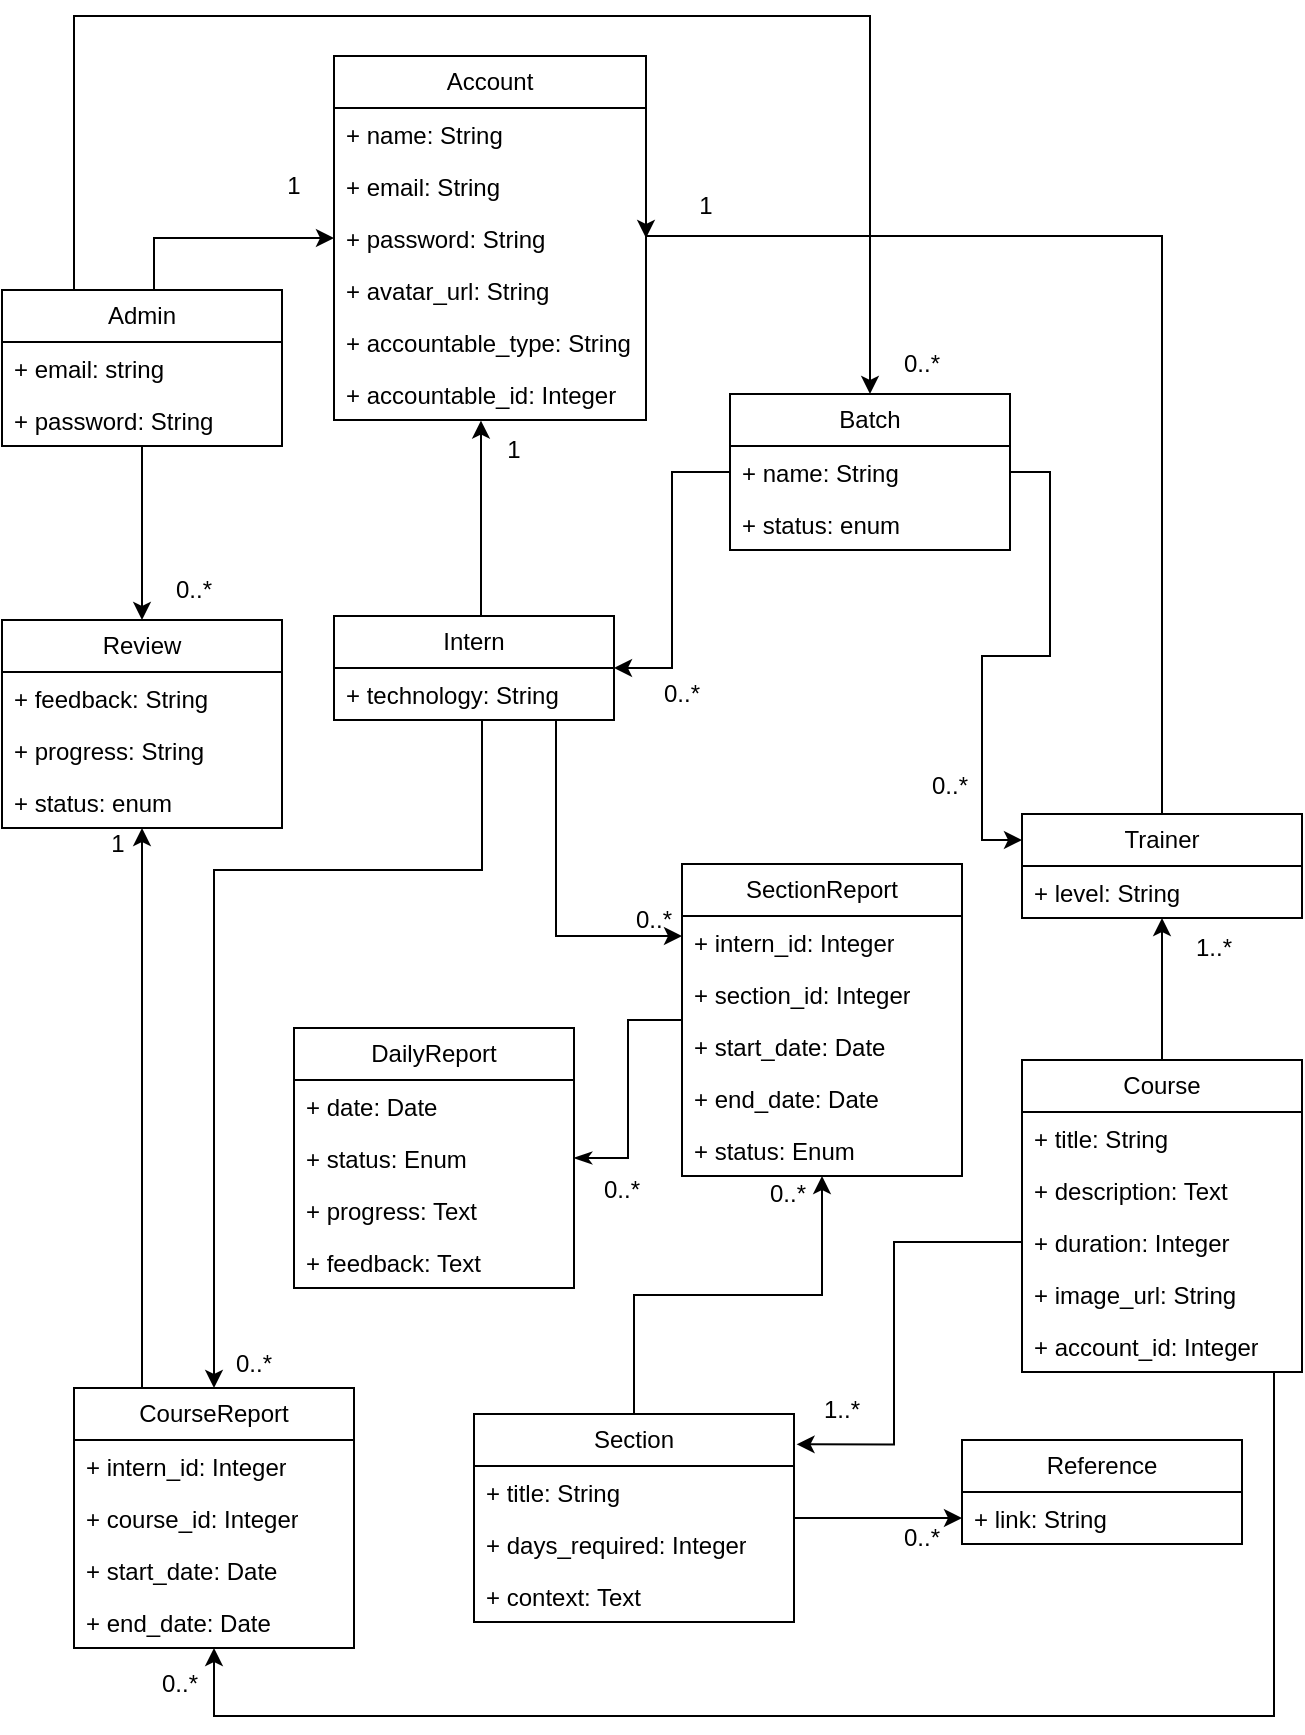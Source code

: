 <mxfile version="21.1.2" type="device">
  <diagram id="C5RBs43oDa-KdzZeNtuy" name="Page-1">
    <mxGraphModel dx="1122" dy="1930" grid="1" gridSize="10" guides="1" tooltips="1" connect="1" arrows="1" fold="1" page="1" pageScale="1" pageWidth="827" pageHeight="1169" math="0" shadow="0">
      <root>
        <mxCell id="WIyWlLk6GJQsqaUBKTNV-0" />
        <mxCell id="WIyWlLk6GJQsqaUBKTNV-1" parent="WIyWlLk6GJQsqaUBKTNV-0" />
        <mxCell id="bo-UDaoQowbquBdlkFqw-72" style="edgeStyle=orthogonalEdgeStyle;rounded=0;orthogonalLoop=1;jettySize=auto;html=1;entryX=0.471;entryY=1.013;entryDx=0;entryDy=0;entryPerimeter=0;" parent="WIyWlLk6GJQsqaUBKTNV-1" source="bo-UDaoQowbquBdlkFqw-0" target="bo-UDaoQowbquBdlkFqw-66" edge="1">
          <mxGeometry relative="1" as="geometry">
            <Array as="points">
              <mxPoint x="313" y="-828" />
            </Array>
          </mxGeometry>
        </mxCell>
        <mxCell id="bo-UDaoQowbquBdlkFqw-0" value="Intern" style="swimlane;fontStyle=0;childLayout=stackLayout;horizontal=1;startSize=26;fillColor=none;horizontalStack=0;resizeParent=1;resizeParentMax=0;resizeLast=0;collapsible=1;marginBottom=0;whiteSpace=wrap;html=1;" parent="WIyWlLk6GJQsqaUBKTNV-1" vertex="1">
          <mxGeometry x="240" y="-730" width="140" height="52" as="geometry" />
        </mxCell>
        <mxCell id="bo-UDaoQowbquBdlkFqw-70" value="+ technology: String" style="text;strokeColor=none;fillColor=none;align=left;verticalAlign=top;spacingLeft=4;spacingRight=4;overflow=hidden;rotatable=0;points=[[0,0.5],[1,0.5]];portConstraint=eastwest;whiteSpace=wrap;html=1;" parent="bo-UDaoQowbquBdlkFqw-0" vertex="1">
          <mxGeometry y="26" width="140" height="26" as="geometry" />
        </mxCell>
        <mxCell id="bo-UDaoQowbquBdlkFqw-58" style="edgeStyle=orthogonalEdgeStyle;rounded=0;orthogonalLoop=1;jettySize=auto;html=1;entryX=1.008;entryY=0.146;entryDx=0;entryDy=0;exitX=0;exitY=0.5;exitDx=0;exitDy=0;entryPerimeter=0;" parent="WIyWlLk6GJQsqaUBKTNV-1" source="bo-UDaoQowbquBdlkFqw-8" target="bo-UDaoQowbquBdlkFqw-10" edge="1">
          <mxGeometry relative="1" as="geometry">
            <Array as="points">
              <mxPoint x="520" y="-417" />
              <mxPoint x="520" y="-316" />
            </Array>
          </mxGeometry>
        </mxCell>
        <mxCell id="bo-UDaoQowbquBdlkFqw-6" value="Course" style="swimlane;fontStyle=0;childLayout=stackLayout;horizontal=1;startSize=26;fillColor=none;horizontalStack=0;resizeParent=1;resizeParentMax=0;resizeLast=0;collapsible=1;marginBottom=0;whiteSpace=wrap;html=1;" parent="WIyWlLk6GJQsqaUBKTNV-1" vertex="1">
          <mxGeometry x="584" y="-508" width="140" height="156" as="geometry" />
        </mxCell>
        <mxCell id="bo-UDaoQowbquBdlkFqw-7" value="+ title: String" style="text;strokeColor=none;fillColor=none;align=left;verticalAlign=top;spacingLeft=4;spacingRight=4;overflow=hidden;rotatable=0;points=[[0,0.5],[1,0.5]];portConstraint=eastwest;whiteSpace=wrap;html=1;" parent="bo-UDaoQowbquBdlkFqw-6" vertex="1">
          <mxGeometry y="26" width="140" height="26" as="geometry" />
        </mxCell>
        <mxCell id="bo-UDaoQowbquBdlkFqw-49" value="+ description: Text" style="text;strokeColor=none;fillColor=none;align=left;verticalAlign=top;spacingLeft=4;spacingRight=4;overflow=hidden;rotatable=0;points=[[0,0.5],[1,0.5]];portConstraint=eastwest;whiteSpace=wrap;html=1;" parent="bo-UDaoQowbquBdlkFqw-6" vertex="1">
          <mxGeometry y="52" width="140" height="26" as="geometry" />
        </mxCell>
        <mxCell id="bo-UDaoQowbquBdlkFqw-8" value="+ duration: Integer" style="text;strokeColor=none;fillColor=none;align=left;verticalAlign=top;spacingLeft=4;spacingRight=4;overflow=hidden;rotatable=0;points=[[0,0.5],[1,0.5]];portConstraint=eastwest;whiteSpace=wrap;html=1;" parent="bo-UDaoQowbquBdlkFqw-6" vertex="1">
          <mxGeometry y="78" width="140" height="26" as="geometry" />
        </mxCell>
        <mxCell id="FfP8_EDP1E1twKm_tQtL-0" value="+ image_url: String" style="text;strokeColor=none;fillColor=none;align=left;verticalAlign=top;spacingLeft=4;spacingRight=4;overflow=hidden;rotatable=0;points=[[0,0.5],[1,0.5]];portConstraint=eastwest;whiteSpace=wrap;html=1;" parent="bo-UDaoQowbquBdlkFqw-6" vertex="1">
          <mxGeometry y="104" width="140" height="26" as="geometry" />
        </mxCell>
        <mxCell id="bo-UDaoQowbquBdlkFqw-100" value="+ account_id: Integer" style="text;strokeColor=none;fillColor=none;align=left;verticalAlign=top;spacingLeft=4;spacingRight=4;overflow=hidden;rotatable=0;points=[[0,0.5],[1,0.5]];portConstraint=eastwest;whiteSpace=wrap;html=1;" parent="bo-UDaoQowbquBdlkFqw-6" vertex="1">
          <mxGeometry y="130" width="140" height="26" as="geometry" />
        </mxCell>
        <mxCell id="bo-UDaoQowbquBdlkFqw-60" style="edgeStyle=orthogonalEdgeStyle;rounded=0;orthogonalLoop=1;jettySize=auto;html=1;entryX=0;entryY=0.5;entryDx=0;entryDy=0;" parent="WIyWlLk6GJQsqaUBKTNV-1" source="bo-UDaoQowbquBdlkFqw-10" target="bo-UDaoQowbquBdlkFqw-19" edge="1">
          <mxGeometry relative="1" as="geometry" />
        </mxCell>
        <mxCell id="bo-UDaoQowbquBdlkFqw-10" value="Section" style="swimlane;fontStyle=0;childLayout=stackLayout;horizontal=1;startSize=26;fillColor=none;horizontalStack=0;resizeParent=1;resizeParentMax=0;resizeLast=0;collapsible=1;marginBottom=0;whiteSpace=wrap;html=1;" parent="WIyWlLk6GJQsqaUBKTNV-1" vertex="1">
          <mxGeometry x="310" y="-331" width="160" height="104" as="geometry" />
        </mxCell>
        <mxCell id="bo-UDaoQowbquBdlkFqw-11" value="+ title: String" style="text;strokeColor=none;fillColor=none;align=left;verticalAlign=top;spacingLeft=4;spacingRight=4;overflow=hidden;rotatable=0;points=[[0,0.5],[1,0.5]];portConstraint=eastwest;whiteSpace=wrap;html=1;" parent="bo-UDaoQowbquBdlkFqw-10" vertex="1">
          <mxGeometry y="26" width="160" height="26" as="geometry" />
        </mxCell>
        <mxCell id="bo-UDaoQowbquBdlkFqw-25" value="+ days_required: Integer" style="text;strokeColor=none;fillColor=none;align=left;verticalAlign=top;spacingLeft=4;spacingRight=4;overflow=hidden;rotatable=0;points=[[0,0.5],[1,0.5]];portConstraint=eastwest;whiteSpace=wrap;html=1;" parent="bo-UDaoQowbquBdlkFqw-10" vertex="1">
          <mxGeometry y="52" width="160" height="26" as="geometry" />
        </mxCell>
        <mxCell id="bo-UDaoQowbquBdlkFqw-12" value="+ context: Text" style="text;strokeColor=none;fillColor=none;align=left;verticalAlign=top;spacingLeft=4;spacingRight=4;overflow=hidden;rotatable=0;points=[[0,0.5],[1,0.5]];portConstraint=eastwest;whiteSpace=wrap;html=1;" parent="bo-UDaoQowbquBdlkFqw-10" vertex="1">
          <mxGeometry y="78" width="160" height="26" as="geometry" />
        </mxCell>
        <mxCell id="bo-UDaoQowbquBdlkFqw-16" value="Reference" style="swimlane;fontStyle=0;childLayout=stackLayout;horizontal=1;startSize=26;fillColor=none;horizontalStack=0;resizeParent=1;resizeParentMax=0;resizeLast=0;collapsible=1;marginBottom=0;whiteSpace=wrap;html=1;" parent="WIyWlLk6GJQsqaUBKTNV-1" vertex="1">
          <mxGeometry x="554" y="-318" width="140" height="52" as="geometry" />
        </mxCell>
        <mxCell id="bo-UDaoQowbquBdlkFqw-19" value="+ link: String" style="text;strokeColor=none;fillColor=none;align=left;verticalAlign=top;spacingLeft=4;spacingRight=4;overflow=hidden;rotatable=0;points=[[0,0.5],[1,0.5]];portConstraint=eastwest;whiteSpace=wrap;html=1;" parent="bo-UDaoQowbquBdlkFqw-16" vertex="1">
          <mxGeometry y="26" width="140" height="26" as="geometry" />
        </mxCell>
        <mxCell id="bo-UDaoQowbquBdlkFqw-26" value="DailyReport" style="swimlane;fontStyle=0;childLayout=stackLayout;horizontal=1;startSize=26;fillColor=none;horizontalStack=0;resizeParent=1;resizeParentMax=0;resizeLast=0;collapsible=1;marginBottom=0;whiteSpace=wrap;html=1;" parent="WIyWlLk6GJQsqaUBKTNV-1" vertex="1">
          <mxGeometry x="220" y="-524" width="140" height="130" as="geometry" />
        </mxCell>
        <mxCell id="bo-UDaoQowbquBdlkFqw-27" value="+ date: Date" style="text;strokeColor=none;fillColor=none;align=left;verticalAlign=top;spacingLeft=4;spacingRight=4;overflow=hidden;rotatable=0;points=[[0,0.5],[1,0.5]];portConstraint=eastwest;whiteSpace=wrap;html=1;" parent="bo-UDaoQowbquBdlkFqw-26" vertex="1">
          <mxGeometry y="26" width="140" height="26" as="geometry" />
        </mxCell>
        <mxCell id="bo-UDaoQowbquBdlkFqw-29" value="+ status: Enum" style="text;strokeColor=none;fillColor=none;align=left;verticalAlign=top;spacingLeft=4;spacingRight=4;overflow=hidden;rotatable=0;points=[[0,0.5],[1,0.5]];portConstraint=eastwest;whiteSpace=wrap;html=1;" parent="bo-UDaoQowbquBdlkFqw-26" vertex="1">
          <mxGeometry y="52" width="140" height="26" as="geometry" />
        </mxCell>
        <mxCell id="bo-UDaoQowbquBdlkFqw-30" value="+ progress: Text" style="text;strokeColor=none;fillColor=none;align=left;verticalAlign=top;spacingLeft=4;spacingRight=4;overflow=hidden;rotatable=0;points=[[0,0.5],[1,0.5]];portConstraint=eastwest;whiteSpace=wrap;html=1;" parent="bo-UDaoQowbquBdlkFqw-26" vertex="1">
          <mxGeometry y="78" width="140" height="26" as="geometry" />
        </mxCell>
        <mxCell id="bo-UDaoQowbquBdlkFqw-31" value="+ feedback: Text" style="text;strokeColor=none;fillColor=none;align=left;verticalAlign=top;spacingLeft=4;spacingRight=4;overflow=hidden;rotatable=0;points=[[0,0.5],[1,0.5]];portConstraint=eastwest;whiteSpace=wrap;html=1;" parent="bo-UDaoQowbquBdlkFqw-26" vertex="1">
          <mxGeometry y="104" width="140" height="26" as="geometry" />
        </mxCell>
        <mxCell id="bo-UDaoQowbquBdlkFqw-57" style="edgeStyle=orthogonalEdgeStyle;rounded=0;orthogonalLoop=1;jettySize=auto;html=1;endArrow=none;endFill=0;startArrow=classic;startFill=1;" parent="WIyWlLk6GJQsqaUBKTNV-1" source="bo-UDaoQowbquBdlkFqw-33" target="bo-UDaoQowbquBdlkFqw-6" edge="1">
          <mxGeometry relative="1" as="geometry" />
        </mxCell>
        <mxCell id="bo-UDaoQowbquBdlkFqw-73" style="edgeStyle=orthogonalEdgeStyle;rounded=0;orthogonalLoop=1;jettySize=auto;html=1;entryX=1;entryY=0.5;entryDx=0;entryDy=0;" parent="WIyWlLk6GJQsqaUBKTNV-1" source="bo-UDaoQowbquBdlkFqw-33" target="bo-UDaoQowbquBdlkFqw-64" edge="1">
          <mxGeometry relative="1" as="geometry">
            <Array as="points">
              <mxPoint x="654" y="-920" />
              <mxPoint x="396" y="-920" />
            </Array>
          </mxGeometry>
        </mxCell>
        <mxCell id="bo-UDaoQowbquBdlkFqw-33" value="Trainer" style="swimlane;fontStyle=0;childLayout=stackLayout;horizontal=1;startSize=26;fillColor=none;horizontalStack=0;resizeParent=1;resizeParentMax=0;resizeLast=0;collapsible=1;marginBottom=0;whiteSpace=wrap;html=1;" parent="WIyWlLk6GJQsqaUBKTNV-1" vertex="1">
          <mxGeometry x="584" y="-631" width="140" height="52" as="geometry" />
        </mxCell>
        <mxCell id="y02aKA2ssNs2ksqCOnIQ-0" value="+ level: String" style="text;strokeColor=none;fillColor=none;align=left;verticalAlign=top;spacingLeft=4;spacingRight=4;overflow=hidden;rotatable=0;points=[[0,0.5],[1,0.5]];portConstraint=eastwest;whiteSpace=wrap;html=1;" vertex="1" parent="bo-UDaoQowbquBdlkFqw-33">
          <mxGeometry y="26" width="140" height="26" as="geometry" />
        </mxCell>
        <mxCell id="bo-UDaoQowbquBdlkFqw-71" style="edgeStyle=orthogonalEdgeStyle;rounded=0;orthogonalLoop=1;jettySize=auto;html=1;" parent="WIyWlLk6GJQsqaUBKTNV-1" source="bo-UDaoQowbquBdlkFqw-38" target="bo-UDaoQowbquBdlkFqw-61" edge="1">
          <mxGeometry relative="1" as="geometry">
            <Array as="points">
              <mxPoint x="150" y="-919" />
            </Array>
          </mxGeometry>
        </mxCell>
        <mxCell id="bo-UDaoQowbquBdlkFqw-92" style="edgeStyle=orthogonalEdgeStyle;rounded=0;orthogonalLoop=1;jettySize=auto;html=1;entryX=0.5;entryY=0;entryDx=0;entryDy=0;" parent="WIyWlLk6GJQsqaUBKTNV-1" source="bo-UDaoQowbquBdlkFqw-38" target="D6Yok979D9v8QWeN1I6l-2" edge="1">
          <mxGeometry relative="1" as="geometry">
            <Array as="points">
              <mxPoint x="110" y="-1030" />
              <mxPoint x="508" y="-1030" />
            </Array>
          </mxGeometry>
        </mxCell>
        <mxCell id="bo-UDaoQowbquBdlkFqw-38" value="Admin" style="swimlane;fontStyle=0;childLayout=stackLayout;horizontal=1;startSize=26;fillColor=none;horizontalStack=0;resizeParent=1;resizeParentMax=0;resizeLast=0;collapsible=1;marginBottom=0;whiteSpace=wrap;html=1;" parent="WIyWlLk6GJQsqaUBKTNV-1" vertex="1">
          <mxGeometry x="74" y="-893" width="140" height="78" as="geometry" />
        </mxCell>
        <mxCell id="y02aKA2ssNs2ksqCOnIQ-1" value="+ email: string" style="text;strokeColor=none;fillColor=none;align=left;verticalAlign=top;spacingLeft=4;spacingRight=4;overflow=hidden;rotatable=0;points=[[0,0.5],[1,0.5]];portConstraint=eastwest;whiteSpace=wrap;html=1;" vertex="1" parent="bo-UDaoQowbquBdlkFqw-38">
          <mxGeometry y="26" width="140" height="26" as="geometry" />
        </mxCell>
        <mxCell id="y02aKA2ssNs2ksqCOnIQ-2" value="+ password: String" style="text;strokeColor=none;fillColor=none;align=left;verticalAlign=top;spacingLeft=4;spacingRight=4;overflow=hidden;rotatable=0;points=[[0,0.5],[1,0.5]];portConstraint=eastwest;whiteSpace=wrap;html=1;" vertex="1" parent="bo-UDaoQowbquBdlkFqw-38">
          <mxGeometry y="52" width="140" height="26" as="geometry" />
        </mxCell>
        <mxCell id="lEpBj5VCTiEoeozHY_Ku-29" style="edgeStyle=orthogonalEdgeStyle;rounded=0;orthogonalLoop=1;jettySize=auto;html=1;endArrow=none;endFill=0;startArrow=classic;startFill=1;" parent="WIyWlLk6GJQsqaUBKTNV-1" source="bo-UDaoQowbquBdlkFqw-44" target="lEpBj5VCTiEoeozHY_Ku-12" edge="1">
          <mxGeometry relative="1" as="geometry">
            <Array as="points">
              <mxPoint x="144" y="-460" />
              <mxPoint x="144" y="-460" />
            </Array>
          </mxGeometry>
        </mxCell>
        <mxCell id="bo-UDaoQowbquBdlkFqw-44" value="Review" style="swimlane;fontStyle=0;childLayout=stackLayout;horizontal=1;startSize=26;fillColor=none;horizontalStack=0;resizeParent=1;resizeParentMax=0;resizeLast=0;collapsible=1;marginBottom=0;whiteSpace=wrap;html=1;" parent="WIyWlLk6GJQsqaUBKTNV-1" vertex="1">
          <mxGeometry x="74" y="-728" width="140" height="104" as="geometry" />
        </mxCell>
        <mxCell id="bo-UDaoQowbquBdlkFqw-45" value="+ feedback: String" style="text;strokeColor=none;fillColor=none;align=left;verticalAlign=top;spacingLeft=4;spacingRight=4;overflow=hidden;rotatable=0;points=[[0,0.5],[1,0.5]];portConstraint=eastwest;whiteSpace=wrap;html=1;" parent="bo-UDaoQowbquBdlkFqw-44" vertex="1">
          <mxGeometry y="26" width="140" height="26" as="geometry" />
        </mxCell>
        <mxCell id="y02aKA2ssNs2ksqCOnIQ-3" value="+ progress: String" style="text;strokeColor=none;fillColor=none;align=left;verticalAlign=top;spacingLeft=4;spacingRight=4;overflow=hidden;rotatable=0;points=[[0,0.5],[1,0.5]];portConstraint=eastwest;whiteSpace=wrap;html=1;" vertex="1" parent="bo-UDaoQowbquBdlkFqw-44">
          <mxGeometry y="52" width="140" height="26" as="geometry" />
        </mxCell>
        <mxCell id="y02aKA2ssNs2ksqCOnIQ-4" value="+ status: enum" style="text;strokeColor=none;fillColor=none;align=left;verticalAlign=top;spacingLeft=4;spacingRight=4;overflow=hidden;rotatable=0;points=[[0,0.5],[1,0.5]];portConstraint=eastwest;whiteSpace=wrap;html=1;" vertex="1" parent="bo-UDaoQowbquBdlkFqw-44">
          <mxGeometry y="78" width="140" height="26" as="geometry" />
        </mxCell>
        <mxCell id="bo-UDaoQowbquBdlkFqw-61" value="Account" style="swimlane;fontStyle=0;childLayout=stackLayout;horizontal=1;startSize=26;fillColor=none;horizontalStack=0;resizeParent=1;resizeParentMax=0;resizeLast=0;collapsible=1;marginBottom=0;whiteSpace=wrap;html=1;" parent="WIyWlLk6GJQsqaUBKTNV-1" vertex="1">
          <mxGeometry x="240" y="-1010" width="156" height="182" as="geometry" />
        </mxCell>
        <mxCell id="bo-UDaoQowbquBdlkFqw-62" value="+ name: String" style="text;strokeColor=none;fillColor=none;align=left;verticalAlign=top;spacingLeft=4;spacingRight=4;overflow=hidden;rotatable=0;points=[[0,0.5],[1,0.5]];portConstraint=eastwest;whiteSpace=wrap;html=1;" parent="bo-UDaoQowbquBdlkFqw-61" vertex="1">
          <mxGeometry y="26" width="156" height="26" as="geometry" />
        </mxCell>
        <mxCell id="bo-UDaoQowbquBdlkFqw-63" value="+ email: String" style="text;strokeColor=none;fillColor=none;align=left;verticalAlign=top;spacingLeft=4;spacingRight=4;overflow=hidden;rotatable=0;points=[[0,0.5],[1,0.5]];portConstraint=eastwest;whiteSpace=wrap;html=1;" parent="bo-UDaoQowbquBdlkFqw-61" vertex="1">
          <mxGeometry y="52" width="156" height="26" as="geometry" />
        </mxCell>
        <mxCell id="bo-UDaoQowbquBdlkFqw-64" value="+ password: String" style="text;strokeColor=none;fillColor=none;align=left;verticalAlign=top;spacingLeft=4;spacingRight=4;overflow=hidden;rotatable=0;points=[[0,0.5],[1,0.5]];portConstraint=eastwest;whiteSpace=wrap;html=1;" parent="bo-UDaoQowbquBdlkFqw-61" vertex="1">
          <mxGeometry y="78" width="156" height="26" as="geometry" />
        </mxCell>
        <mxCell id="bo-UDaoQowbquBdlkFqw-42" value="+ avatar_url: String" style="text;strokeColor=none;fillColor=none;align=left;verticalAlign=top;spacingLeft=4;spacingRight=4;overflow=hidden;rotatable=0;points=[[0,0.5],[1,0.5]];portConstraint=eastwest;whiteSpace=wrap;html=1;" parent="bo-UDaoQowbquBdlkFqw-61" vertex="1">
          <mxGeometry y="104" width="156" height="26" as="geometry" />
        </mxCell>
        <mxCell id="bo-UDaoQowbquBdlkFqw-65" value="+ accountable_type: String" style="text;strokeColor=none;fillColor=none;align=left;verticalAlign=top;spacingLeft=4;spacingRight=4;overflow=hidden;rotatable=0;points=[[0,0.5],[1,0.5]];portConstraint=eastwest;whiteSpace=wrap;html=1;" parent="bo-UDaoQowbquBdlkFqw-61" vertex="1">
          <mxGeometry y="130" width="156" height="26" as="geometry" />
        </mxCell>
        <mxCell id="bo-UDaoQowbquBdlkFqw-66" value="+ accountable_id: Integer" style="text;strokeColor=none;fillColor=none;align=left;verticalAlign=top;spacingLeft=4;spacingRight=4;overflow=hidden;rotatable=0;points=[[0,0.5],[1,0.5]];portConstraint=eastwest;whiteSpace=wrap;html=1;" parent="bo-UDaoQowbquBdlkFqw-61" vertex="1">
          <mxGeometry y="156" width="156" height="26" as="geometry" />
        </mxCell>
        <mxCell id="bo-UDaoQowbquBdlkFqw-79" value="1" style="text;html=1;strokeColor=none;fillColor=none;align=center;verticalAlign=middle;whiteSpace=wrap;rounded=0;" parent="WIyWlLk6GJQsqaUBKTNV-1" vertex="1">
          <mxGeometry x="300" y="-828" width="60" height="30" as="geometry" />
        </mxCell>
        <mxCell id="bo-UDaoQowbquBdlkFqw-80" value="1" style="text;html=1;strokeColor=none;fillColor=none;align=center;verticalAlign=middle;whiteSpace=wrap;rounded=0;" parent="WIyWlLk6GJQsqaUBKTNV-1" vertex="1">
          <mxGeometry x="190" y="-960" width="60" height="30" as="geometry" />
        </mxCell>
        <mxCell id="bo-UDaoQowbquBdlkFqw-81" value="1" style="text;html=1;strokeColor=none;fillColor=none;align=center;verticalAlign=middle;whiteSpace=wrap;rounded=0;" parent="WIyWlLk6GJQsqaUBKTNV-1" vertex="1">
          <mxGeometry x="396" y="-950" width="60" height="30" as="geometry" />
        </mxCell>
        <mxCell id="bo-UDaoQowbquBdlkFqw-83" value="0..*" style="text;html=1;strokeColor=none;fillColor=none;align=center;verticalAlign=middle;whiteSpace=wrap;rounded=0;" parent="WIyWlLk6GJQsqaUBKTNV-1" vertex="1">
          <mxGeometry x="140" y="-758" width="60" height="30" as="geometry" />
        </mxCell>
        <mxCell id="bo-UDaoQowbquBdlkFqw-84" value="0..*" style="text;html=1;strokeColor=none;fillColor=none;align=center;verticalAlign=middle;whiteSpace=wrap;rounded=0;" parent="WIyWlLk6GJQsqaUBKTNV-1" vertex="1">
          <mxGeometry x="354" y="-458" width="60" height="30" as="geometry" />
        </mxCell>
        <mxCell id="bo-UDaoQowbquBdlkFqw-85" value="0..*" style="text;html=1;strokeColor=none;fillColor=none;align=center;verticalAlign=middle;whiteSpace=wrap;rounded=0;" parent="WIyWlLk6GJQsqaUBKTNV-1" vertex="1">
          <mxGeometry x="504" y="-284" width="60" height="30" as="geometry" />
        </mxCell>
        <mxCell id="bo-UDaoQowbquBdlkFqw-86" value="1..*" style="text;html=1;strokeColor=none;fillColor=none;align=center;verticalAlign=middle;whiteSpace=wrap;rounded=0;" parent="WIyWlLk6GJQsqaUBKTNV-1" vertex="1">
          <mxGeometry x="464" y="-348" width="60" height="30" as="geometry" />
        </mxCell>
        <mxCell id="bo-UDaoQowbquBdlkFqw-90" value="0..*" style="text;html=1;strokeColor=none;fillColor=none;align=center;verticalAlign=middle;whiteSpace=wrap;rounded=0;" parent="WIyWlLk6GJQsqaUBKTNV-1" vertex="1">
          <mxGeometry x="504" y="-871" width="60" height="30" as="geometry" />
        </mxCell>
        <mxCell id="bo-UDaoQowbquBdlkFqw-91" style="edgeStyle=orthogonalEdgeStyle;rounded=0;orthogonalLoop=1;jettySize=auto;html=1;entryX=0.5;entryY=0;entryDx=0;entryDy=0;" parent="WIyWlLk6GJQsqaUBKTNV-1" source="bo-UDaoQowbquBdlkFqw-38" target="bo-UDaoQowbquBdlkFqw-44" edge="1">
          <mxGeometry relative="1" as="geometry">
            <mxPoint x="220" y="-821" as="sourcePoint" />
          </mxGeometry>
        </mxCell>
        <mxCell id="bo-UDaoQowbquBdlkFqw-97" value="0..*" style="text;html=1;strokeColor=none;fillColor=none;align=center;verticalAlign=middle;whiteSpace=wrap;rounded=0;" parent="WIyWlLk6GJQsqaUBKTNV-1" vertex="1">
          <mxGeometry x="518" y="-660" width="60" height="30" as="geometry" />
        </mxCell>
        <mxCell id="bo-UDaoQowbquBdlkFqw-99" value="1..*" style="text;html=1;strokeColor=none;fillColor=none;align=center;verticalAlign=middle;whiteSpace=wrap;rounded=0;" parent="WIyWlLk6GJQsqaUBKTNV-1" vertex="1">
          <mxGeometry x="650" y="-579" width="60" height="30" as="geometry" />
        </mxCell>
        <mxCell id="lEpBj5VCTiEoeozHY_Ku-8" value="SectionReport" style="swimlane;fontStyle=0;childLayout=stackLayout;horizontal=1;startSize=26;fillColor=none;horizontalStack=0;resizeParent=1;resizeParentMax=0;resizeLast=0;collapsible=1;marginBottom=0;whiteSpace=wrap;html=1;" parent="WIyWlLk6GJQsqaUBKTNV-1" vertex="1">
          <mxGeometry x="414" y="-606" width="140" height="156" as="geometry" />
        </mxCell>
        <mxCell id="lEpBj5VCTiEoeozHY_Ku-9" value="+ intern_id: Integer" style="text;strokeColor=none;fillColor=none;align=left;verticalAlign=top;spacingLeft=4;spacingRight=4;overflow=hidden;rotatable=0;points=[[0,0.5],[1,0.5]];portConstraint=eastwest;whiteSpace=wrap;html=1;" parent="lEpBj5VCTiEoeozHY_Ku-8" vertex="1">
          <mxGeometry y="26" width="140" height="26" as="geometry" />
        </mxCell>
        <mxCell id="lEpBj5VCTiEoeozHY_Ku-10" value="+ section_id: Integer" style="text;strokeColor=none;fillColor=none;align=left;verticalAlign=top;spacingLeft=4;spacingRight=4;overflow=hidden;rotatable=0;points=[[0,0.5],[1,0.5]];portConstraint=eastwest;whiteSpace=wrap;html=1;" parent="lEpBj5VCTiEoeozHY_Ku-8" vertex="1">
          <mxGeometry y="52" width="140" height="26" as="geometry" />
        </mxCell>
        <mxCell id="lEpBj5VCTiEoeozHY_Ku-11" value="+ start_date: Date" style="text;strokeColor=none;fillColor=none;align=left;verticalAlign=top;spacingLeft=4;spacingRight=4;overflow=hidden;rotatable=0;points=[[0,0.5],[1,0.5]];portConstraint=eastwest;whiteSpace=wrap;html=1;" parent="lEpBj5VCTiEoeozHY_Ku-8" vertex="1">
          <mxGeometry y="78" width="140" height="26" as="geometry" />
        </mxCell>
        <mxCell id="lEpBj5VCTiEoeozHY_Ku-22" value="+ end_date: Date" style="text;strokeColor=none;fillColor=none;align=left;verticalAlign=top;spacingLeft=4;spacingRight=4;overflow=hidden;rotatable=0;points=[[0,0.5],[1,0.5]];portConstraint=eastwest;whiteSpace=wrap;html=1;" parent="lEpBj5VCTiEoeozHY_Ku-8" vertex="1">
          <mxGeometry y="104" width="140" height="26" as="geometry" />
        </mxCell>
        <mxCell id="FfP8_EDP1E1twKm_tQtL-1" value="+ status: Enum" style="text;strokeColor=none;fillColor=none;align=left;verticalAlign=top;spacingLeft=4;spacingRight=4;overflow=hidden;rotatable=0;points=[[0,0.5],[1,0.5]];portConstraint=eastwest;whiteSpace=wrap;html=1;" parent="lEpBj5VCTiEoeozHY_Ku-8" vertex="1">
          <mxGeometry y="130" width="140" height="26" as="geometry" />
        </mxCell>
        <mxCell id="lEpBj5VCTiEoeozHY_Ku-12" value="CourseReport" style="swimlane;fontStyle=0;childLayout=stackLayout;horizontal=1;startSize=26;fillColor=none;horizontalStack=0;resizeParent=1;resizeParentMax=0;resizeLast=0;collapsible=1;marginBottom=0;whiteSpace=wrap;html=1;" parent="WIyWlLk6GJQsqaUBKTNV-1" vertex="1">
          <mxGeometry x="110" y="-344" width="140" height="130" as="geometry" />
        </mxCell>
        <mxCell id="lEpBj5VCTiEoeozHY_Ku-13" value="+ intern_id: Integer" style="text;strokeColor=none;fillColor=none;align=left;verticalAlign=top;spacingLeft=4;spacingRight=4;overflow=hidden;rotatable=0;points=[[0,0.5],[1,0.5]];portConstraint=eastwest;whiteSpace=wrap;html=1;" parent="lEpBj5VCTiEoeozHY_Ku-12" vertex="1">
          <mxGeometry y="26" width="140" height="26" as="geometry" />
        </mxCell>
        <mxCell id="lEpBj5VCTiEoeozHY_Ku-14" value="+ course_id: Integer" style="text;strokeColor=none;fillColor=none;align=left;verticalAlign=top;spacingLeft=4;spacingRight=4;overflow=hidden;rotatable=0;points=[[0,0.5],[1,0.5]];portConstraint=eastwest;whiteSpace=wrap;html=1;" parent="lEpBj5VCTiEoeozHY_Ku-12" vertex="1">
          <mxGeometry y="52" width="140" height="26" as="geometry" />
        </mxCell>
        <mxCell id="lEpBj5VCTiEoeozHY_Ku-15" value="+ start_date: Date" style="text;strokeColor=none;fillColor=none;align=left;verticalAlign=top;spacingLeft=4;spacingRight=4;overflow=hidden;rotatable=0;points=[[0,0.5],[1,0.5]];portConstraint=eastwest;whiteSpace=wrap;html=1;" parent="lEpBj5VCTiEoeozHY_Ku-12" vertex="1">
          <mxGeometry y="78" width="140" height="26" as="geometry" />
        </mxCell>
        <mxCell id="lEpBj5VCTiEoeozHY_Ku-23" value="+ end_date: Date" style="text;strokeColor=none;fillColor=none;align=left;verticalAlign=top;spacingLeft=4;spacingRight=4;overflow=hidden;rotatable=0;points=[[0,0.5],[1,0.5]];portConstraint=eastwest;whiteSpace=wrap;html=1;" parent="lEpBj5VCTiEoeozHY_Ku-12" vertex="1">
          <mxGeometry y="104" width="140" height="26" as="geometry" />
        </mxCell>
        <mxCell id="lEpBj5VCTiEoeozHY_Ku-16" value="" style="endArrow=classic;html=1;rounded=0;endFill=1;edgeStyle=orthogonalEdgeStyle;" parent="WIyWlLk6GJQsqaUBKTNV-1" source="bo-UDaoQowbquBdlkFqw-70" target="lEpBj5VCTiEoeozHY_Ku-8" edge="1">
          <mxGeometry relative="1" as="geometry">
            <mxPoint x="351.1" y="-636.104" as="sourcePoint" />
            <mxPoint x="410" y="-570" as="targetPoint" />
            <Array as="points">
              <mxPoint x="351" y="-570" />
            </Array>
          </mxGeometry>
        </mxCell>
        <mxCell id="lEpBj5VCTiEoeozHY_Ku-17" value="0..*" style="resizable=0;html=1;whiteSpace=wrap;align=right;verticalAlign=bottom;" parent="lEpBj5VCTiEoeozHY_Ku-16" connectable="0" vertex="1">
          <mxGeometry x="1" relative="1" as="geometry">
            <mxPoint x="-4" as="offset" />
          </mxGeometry>
        </mxCell>
        <mxCell id="lEpBj5VCTiEoeozHY_Ku-18" value="" style="endArrow=classic;html=1;rounded=0;edgeStyle=orthogonalEdgeStyle;endFill=1;" parent="WIyWlLk6GJQsqaUBKTNV-1" source="bo-UDaoQowbquBdlkFqw-0" target="lEpBj5VCTiEoeozHY_Ku-12" edge="1">
          <mxGeometry relative="1" as="geometry">
            <mxPoint x="380" y="-570" as="sourcePoint" />
            <mxPoint x="540" y="-570" as="targetPoint" />
            <Array as="points">
              <mxPoint x="314" y="-603" />
              <mxPoint x="180" y="-603" />
            </Array>
          </mxGeometry>
        </mxCell>
        <mxCell id="lEpBj5VCTiEoeozHY_Ku-19" value="0..*" style="resizable=0;html=1;whiteSpace=wrap;align=right;verticalAlign=bottom;" parent="lEpBj5VCTiEoeozHY_Ku-18" connectable="0" vertex="1">
          <mxGeometry x="1" relative="1" as="geometry">
            <mxPoint x="30" y="-4" as="offset" />
          </mxGeometry>
        </mxCell>
        <mxCell id="lEpBj5VCTiEoeozHY_Ku-20" value="" style="endArrow=classic;html=1;rounded=0;edgeStyle=orthogonalEdgeStyle;startArrow=none;startFill=0;endFill=1;" parent="WIyWlLk6GJQsqaUBKTNV-1" source="bo-UDaoQowbquBdlkFqw-10" target="lEpBj5VCTiEoeozHY_Ku-8" edge="1">
          <mxGeometry relative="1" as="geometry">
            <mxPoint x="320" y="-400" as="sourcePoint" />
            <mxPoint x="480" y="-400" as="targetPoint" />
          </mxGeometry>
        </mxCell>
        <mxCell id="lEpBj5VCTiEoeozHY_Ku-21" value="0..*" style="resizable=0;html=1;whiteSpace=wrap;align=right;verticalAlign=bottom;" parent="lEpBj5VCTiEoeozHY_Ku-20" connectable="0" vertex="1">
          <mxGeometry x="1" relative="1" as="geometry">
            <mxPoint x="-7" y="17" as="offset" />
          </mxGeometry>
        </mxCell>
        <mxCell id="lEpBj5VCTiEoeozHY_Ku-24" value="" style="endArrow=classic;html=1;rounded=0;edgeStyle=orthogonalEdgeStyle;endFill=1;" parent="WIyWlLk6GJQsqaUBKTNV-1" source="bo-UDaoQowbquBdlkFqw-6" target="lEpBj5VCTiEoeozHY_Ku-23" edge="1">
          <mxGeometry relative="1" as="geometry">
            <mxPoint x="530" y="-490" as="sourcePoint" />
            <mxPoint x="690" y="-490" as="targetPoint" />
            <Array as="points">
              <mxPoint x="710" y="-180" />
              <mxPoint x="180" y="-180" />
            </Array>
          </mxGeometry>
        </mxCell>
        <mxCell id="lEpBj5VCTiEoeozHY_Ku-25" value="0..*" style="resizable=0;html=1;whiteSpace=wrap;align=right;verticalAlign=bottom;" parent="lEpBj5VCTiEoeozHY_Ku-24" connectable="0" vertex="1">
          <mxGeometry x="1" relative="1" as="geometry">
            <mxPoint x="-7" y="26" as="offset" />
          </mxGeometry>
        </mxCell>
        <mxCell id="lEpBj5VCTiEoeozHY_Ku-26" value="" style="endArrow=classicThin;html=1;rounded=0;edgeStyle=orthogonalEdgeStyle;endFill=1;" parent="WIyWlLk6GJQsqaUBKTNV-1" source="lEpBj5VCTiEoeozHY_Ku-8" target="bo-UDaoQowbquBdlkFqw-26" edge="1">
          <mxGeometry relative="1" as="geometry">
            <mxPoint x="90" y="-290" as="sourcePoint" />
            <mxPoint x="250" y="-290" as="targetPoint" />
          </mxGeometry>
        </mxCell>
        <mxCell id="lEpBj5VCTiEoeozHY_Ku-30" value="1" style="text;html=1;strokeColor=none;fillColor=none;align=center;verticalAlign=middle;whiteSpace=wrap;rounded=0;" parent="WIyWlLk6GJQsqaUBKTNV-1" vertex="1">
          <mxGeometry x="102" y="-631" width="60" height="30" as="geometry" />
        </mxCell>
        <mxCell id="D6Yok979D9v8QWeN1I6l-13" value="" style="edgeStyle=orthogonalEdgeStyle;rounded=0;orthogonalLoop=1;jettySize=auto;html=1;entryX=1;entryY=0.5;entryDx=0;entryDy=0;" parent="WIyWlLk6GJQsqaUBKTNV-1" source="D6Yok979D9v8QWeN1I6l-2" target="bo-UDaoQowbquBdlkFqw-0" edge="1">
          <mxGeometry relative="1" as="geometry">
            <mxPoint x="508" y="-743" as="targetPoint" />
          </mxGeometry>
        </mxCell>
        <mxCell id="D6Yok979D9v8QWeN1I6l-2" value="Batch" style="swimlane;fontStyle=0;childLayout=stackLayout;horizontal=1;startSize=26;fillColor=none;horizontalStack=0;resizeParent=1;resizeParentMax=0;resizeLast=0;collapsible=1;marginBottom=0;whiteSpace=wrap;html=1;" parent="WIyWlLk6GJQsqaUBKTNV-1" vertex="1">
          <mxGeometry x="438" y="-841" width="140" height="78" as="geometry" />
        </mxCell>
        <mxCell id="D6Yok979D9v8QWeN1I6l-3" value="+ name: String" style="text;strokeColor=none;fillColor=none;align=left;verticalAlign=top;spacingLeft=4;spacingRight=4;overflow=hidden;rotatable=0;points=[[0,0.5],[1,0.5]];portConstraint=eastwest;whiteSpace=wrap;html=1;" parent="D6Yok979D9v8QWeN1I6l-2" vertex="1">
          <mxGeometry y="26" width="140" height="26" as="geometry" />
        </mxCell>
        <mxCell id="y-3E6jmwIB1B69fcAO6s-2" value="+ status: enum" style="text;strokeColor=none;fillColor=none;align=left;verticalAlign=top;spacingLeft=4;spacingRight=4;overflow=hidden;rotatable=0;points=[[0,0.5],[1,0.5]];portConstraint=eastwest;whiteSpace=wrap;html=1;" parent="D6Yok979D9v8QWeN1I6l-2" vertex="1">
          <mxGeometry y="52" width="140" height="26" as="geometry" />
        </mxCell>
        <mxCell id="D6Yok979D9v8QWeN1I6l-14" value="0..*" style="text;html=1;strokeColor=none;fillColor=none;align=center;verticalAlign=middle;whiteSpace=wrap;rounded=0;" parent="WIyWlLk6GJQsqaUBKTNV-1" vertex="1">
          <mxGeometry x="384" y="-706" width="60" height="30" as="geometry" />
        </mxCell>
        <mxCell id="y-3E6jmwIB1B69fcAO6s-0" style="edgeStyle=orthogonalEdgeStyle;rounded=0;orthogonalLoop=1;jettySize=auto;html=1;entryX=0;entryY=0.25;entryDx=0;entryDy=0;" parent="WIyWlLk6GJQsqaUBKTNV-1" source="D6Yok979D9v8QWeN1I6l-3" target="bo-UDaoQowbquBdlkFqw-33" edge="1">
          <mxGeometry relative="1" as="geometry" />
        </mxCell>
      </root>
    </mxGraphModel>
  </diagram>
</mxfile>

